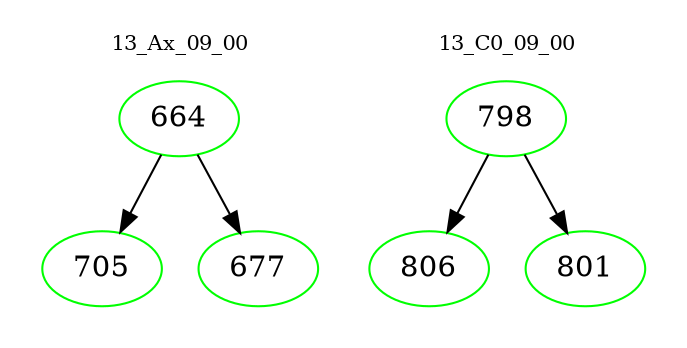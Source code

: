 digraph{
subgraph cluster_0 {
color = white
label = "13_Ax_09_00";
fontsize=10;
T0_664 [label="664", color="green"]
T0_664 -> T0_705 [color="black"]
T0_705 [label="705", color="green"]
T0_664 -> T0_677 [color="black"]
T0_677 [label="677", color="green"]
}
subgraph cluster_1 {
color = white
label = "13_C0_09_00";
fontsize=10;
T1_798 [label="798", color="green"]
T1_798 -> T1_806 [color="black"]
T1_806 [label="806", color="green"]
T1_798 -> T1_801 [color="black"]
T1_801 [label="801", color="green"]
}
}

